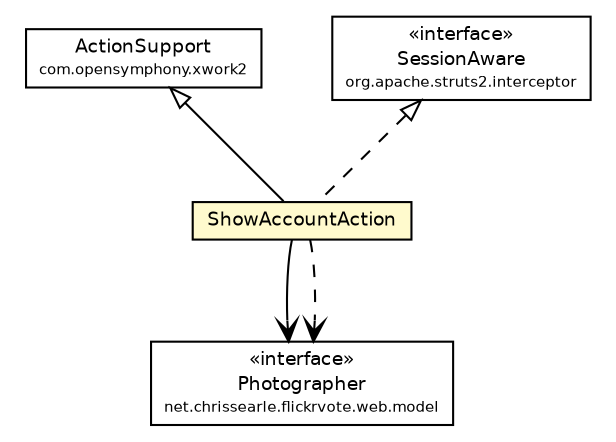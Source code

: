 #!/usr/local/bin/dot
#
# Class diagram 
# Generated by UmlGraph version 4.6 (http://www.spinellis.gr/sw/umlgraph)
#

digraph G {
	edge [fontname="Helvetica",fontsize=10,labelfontname="Helvetica",labelfontsize=10];
	node [fontname="Helvetica",fontsize=10,shape=plaintext];
	// net.chrissearle.flickrvote.web.account.ShowAccountAction
	c517 [label=<<table border="0" cellborder="1" cellspacing="0" cellpadding="2" port="p" bgcolor="lemonChiffon" href="./ShowAccountAction.html">
		<tr><td><table border="0" cellspacing="0" cellpadding="1">
			<tr><td> ShowAccountAction </td></tr>
		</table></td></tr>
		</table>>, fontname="Helvetica", fontcolor="black", fontsize=9.0];
	// net.chrissearle.flickrvote.web.model.Photographer
	c610 [label=<<table border="0" cellborder="1" cellspacing="0" cellpadding="2" port="p" href="../model/Photographer.html">
		<tr><td><table border="0" cellspacing="0" cellpadding="1">
			<tr><td> &laquo;interface&raquo; </td></tr>
			<tr><td> Photographer </td></tr>
			<tr><td><font point-size="7.0"> net.chrissearle.flickrvote.web.model </font></td></tr>
		</table></td></tr>
		</table>>, fontname="Helvetica", fontcolor="black", fontsize=9.0];
	//net.chrissearle.flickrvote.web.account.ShowAccountAction extends com.opensymphony.xwork2.ActionSupport
	c650:p -> c517:p [dir=back,arrowtail=empty];
	//net.chrissearle.flickrvote.web.account.ShowAccountAction implements org.apache.struts2.interceptor.SessionAware
	c651:p -> c517:p [dir=back,arrowtail=empty,style=dashed];
	// net.chrissearle.flickrvote.web.account.ShowAccountAction NAVASSOC net.chrissearle.flickrvote.web.model.Photographer
	c517:p -> c610:p [taillabel="", label="", headlabel="", fontname="Helvetica", fontcolor="black", fontsize=10.0, color="black", arrowhead=open];
	// net.chrissearle.flickrvote.web.account.ShowAccountAction DEPEND net.chrissearle.flickrvote.web.model.Photographer
	c517:p -> c610:p [taillabel="", label="", headlabel="", fontname="Helvetica", fontcolor="black", fontsize=10.0, color="black", arrowhead=open, style=dashed];
	// org.apache.struts2.interceptor.SessionAware
	c651 [label=<<table border="0" cellborder="1" cellspacing="0" cellpadding="2" port="p">
		<tr><td><table border="0" cellspacing="0" cellpadding="1">
			<tr><td> &laquo;interface&raquo; </td></tr>
			<tr><td> SessionAware </td></tr>
			<tr><td><font point-size="7.0"> org.apache.struts2.interceptor </font></td></tr>
		</table></td></tr>
		</table>>, fontname="Helvetica", fontcolor="black", fontsize=9.0];
	// com.opensymphony.xwork2.ActionSupport
	c650 [label=<<table border="0" cellborder="1" cellspacing="0" cellpadding="2" port="p">
		<tr><td><table border="0" cellspacing="0" cellpadding="1">
			<tr><td> ActionSupport </td></tr>
			<tr><td><font point-size="7.0"> com.opensymphony.xwork2 </font></td></tr>
		</table></td></tr>
		</table>>, fontname="Helvetica", fontcolor="black", fontsize=9.0];
}

